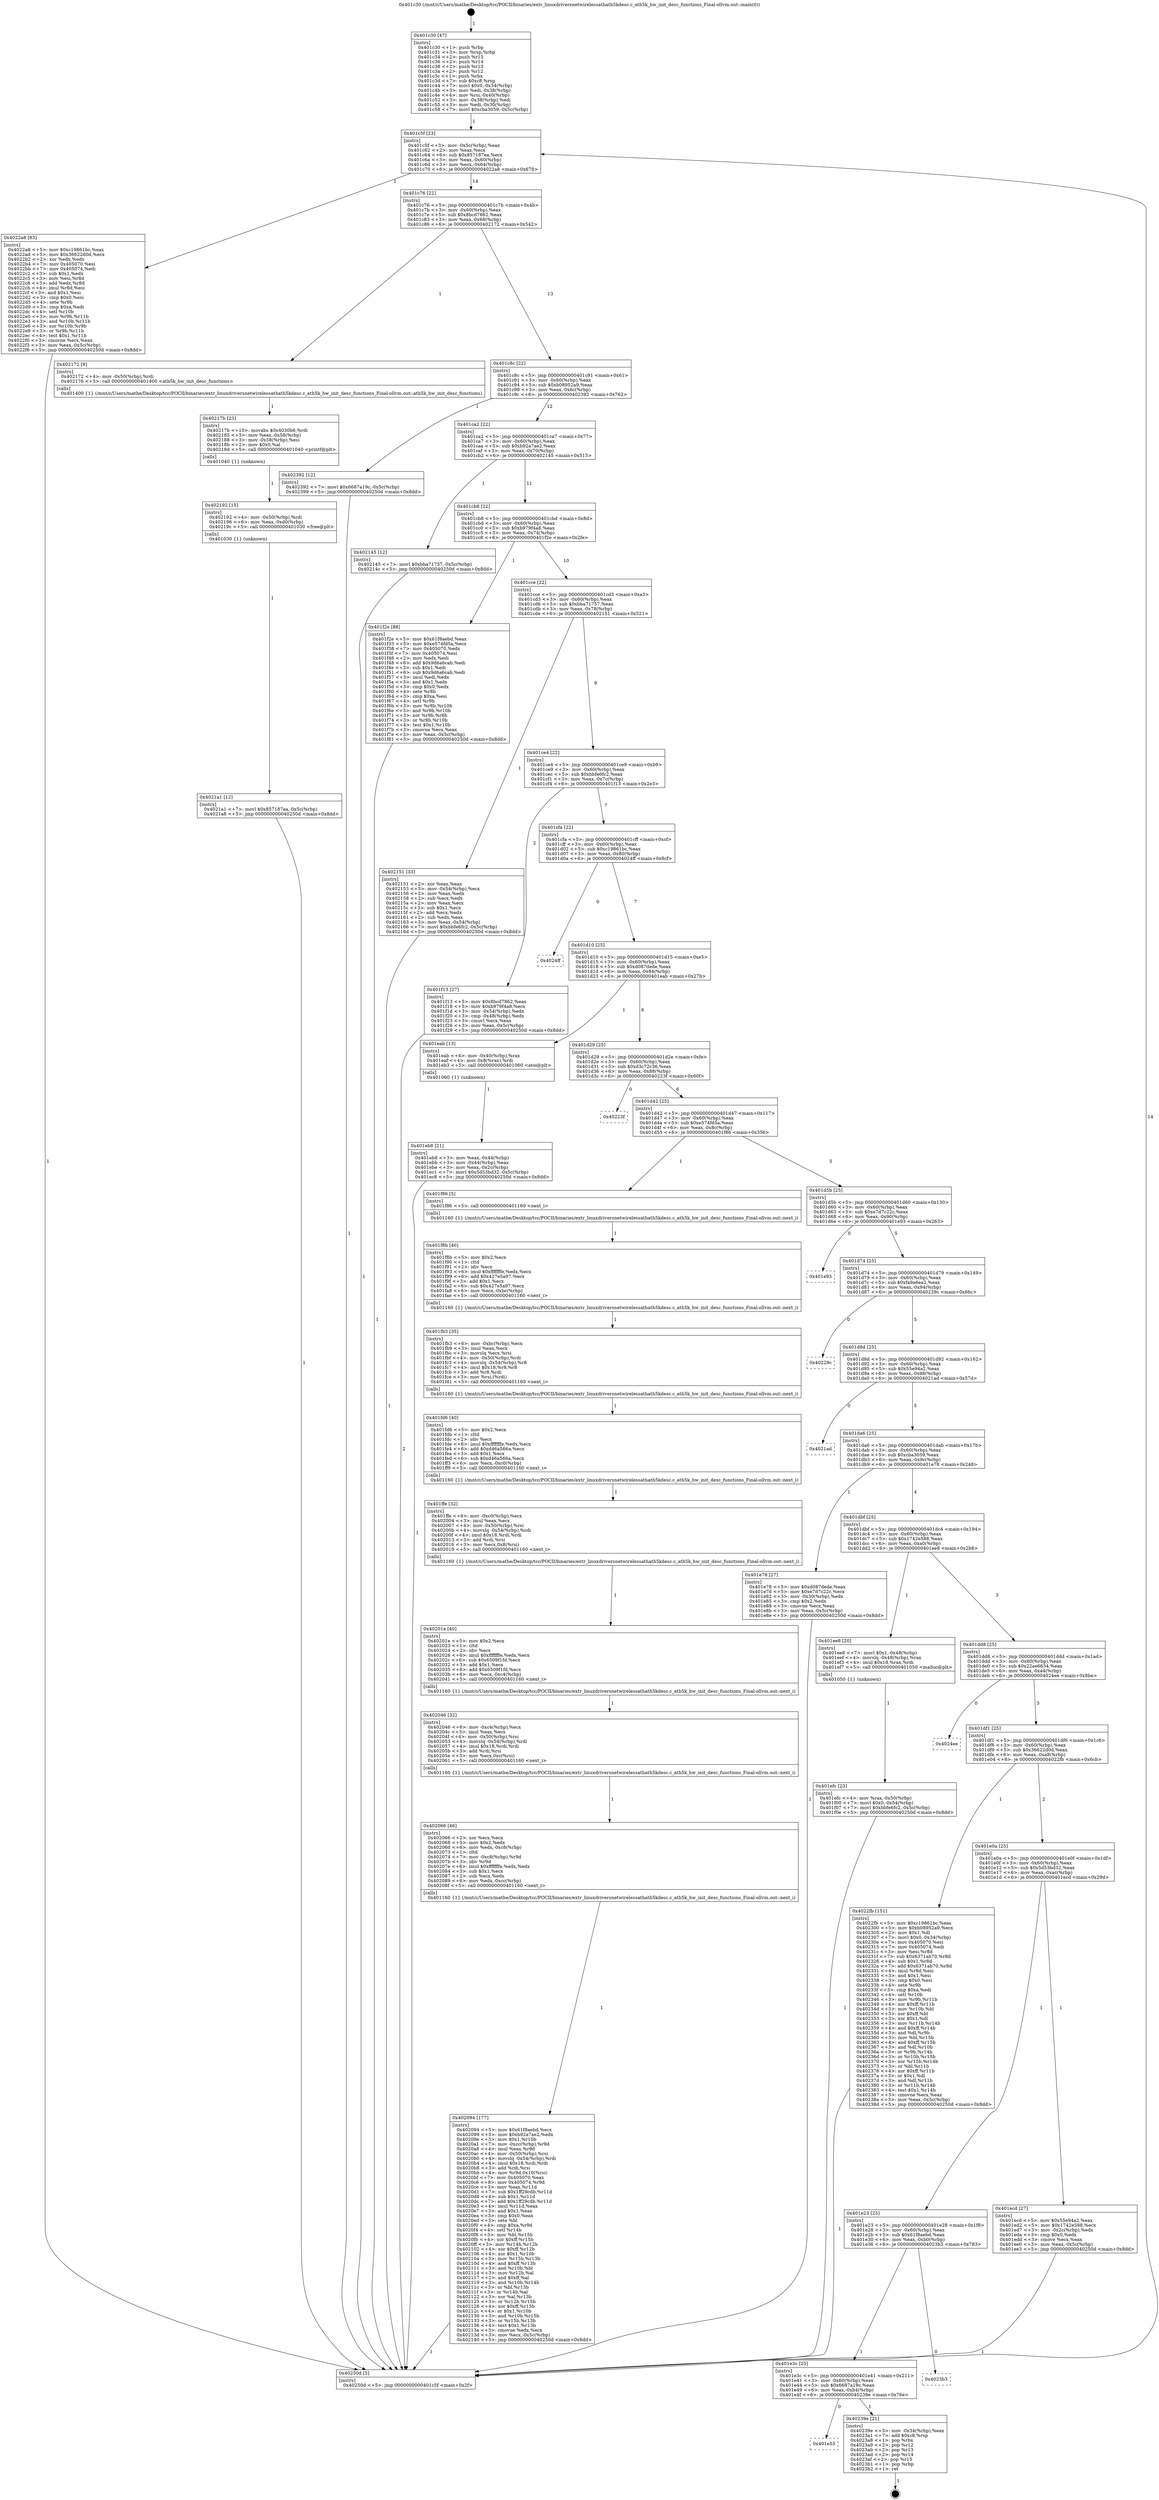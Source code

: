 digraph "0x401c30" {
  label = "0x401c30 (/mnt/c/Users/mathe/Desktop/tcc/POCII/binaries/extr_linuxdriversnetwirelessathath5kdesc.c_ath5k_hw_init_desc_functions_Final-ollvm.out::main(0))"
  labelloc = "t"
  node[shape=record]

  Entry [label="",width=0.3,height=0.3,shape=circle,fillcolor=black,style=filled]
  "0x401c5f" [label="{
     0x401c5f [23]\l
     | [instrs]\l
     &nbsp;&nbsp;0x401c5f \<+3\>: mov -0x5c(%rbp),%eax\l
     &nbsp;&nbsp;0x401c62 \<+2\>: mov %eax,%ecx\l
     &nbsp;&nbsp;0x401c64 \<+6\>: sub $0x857187ea,%ecx\l
     &nbsp;&nbsp;0x401c6a \<+3\>: mov %eax,-0x60(%rbp)\l
     &nbsp;&nbsp;0x401c6d \<+3\>: mov %ecx,-0x64(%rbp)\l
     &nbsp;&nbsp;0x401c70 \<+6\>: je 00000000004022a8 \<main+0x678\>\l
  }"]
  "0x4022a8" [label="{
     0x4022a8 [83]\l
     | [instrs]\l
     &nbsp;&nbsp;0x4022a8 \<+5\>: mov $0xc19861bc,%eax\l
     &nbsp;&nbsp;0x4022ad \<+5\>: mov $0x36622d0d,%ecx\l
     &nbsp;&nbsp;0x4022b2 \<+2\>: xor %edx,%edx\l
     &nbsp;&nbsp;0x4022b4 \<+7\>: mov 0x405070,%esi\l
     &nbsp;&nbsp;0x4022bb \<+7\>: mov 0x405074,%edi\l
     &nbsp;&nbsp;0x4022c2 \<+3\>: sub $0x1,%edx\l
     &nbsp;&nbsp;0x4022c5 \<+3\>: mov %esi,%r8d\l
     &nbsp;&nbsp;0x4022c8 \<+3\>: add %edx,%r8d\l
     &nbsp;&nbsp;0x4022cb \<+4\>: imul %r8d,%esi\l
     &nbsp;&nbsp;0x4022cf \<+3\>: and $0x1,%esi\l
     &nbsp;&nbsp;0x4022d2 \<+3\>: cmp $0x0,%esi\l
     &nbsp;&nbsp;0x4022d5 \<+4\>: sete %r9b\l
     &nbsp;&nbsp;0x4022d9 \<+3\>: cmp $0xa,%edi\l
     &nbsp;&nbsp;0x4022dc \<+4\>: setl %r10b\l
     &nbsp;&nbsp;0x4022e0 \<+3\>: mov %r9b,%r11b\l
     &nbsp;&nbsp;0x4022e3 \<+3\>: and %r10b,%r11b\l
     &nbsp;&nbsp;0x4022e6 \<+3\>: xor %r10b,%r9b\l
     &nbsp;&nbsp;0x4022e9 \<+3\>: or %r9b,%r11b\l
     &nbsp;&nbsp;0x4022ec \<+4\>: test $0x1,%r11b\l
     &nbsp;&nbsp;0x4022f0 \<+3\>: cmovne %ecx,%eax\l
     &nbsp;&nbsp;0x4022f3 \<+3\>: mov %eax,-0x5c(%rbp)\l
     &nbsp;&nbsp;0x4022f6 \<+5\>: jmp 000000000040250d \<main+0x8dd\>\l
  }"]
  "0x401c76" [label="{
     0x401c76 [22]\l
     | [instrs]\l
     &nbsp;&nbsp;0x401c76 \<+5\>: jmp 0000000000401c7b \<main+0x4b\>\l
     &nbsp;&nbsp;0x401c7b \<+3\>: mov -0x60(%rbp),%eax\l
     &nbsp;&nbsp;0x401c7e \<+5\>: sub $0x8bcd7862,%eax\l
     &nbsp;&nbsp;0x401c83 \<+3\>: mov %eax,-0x68(%rbp)\l
     &nbsp;&nbsp;0x401c86 \<+6\>: je 0000000000402172 \<main+0x542\>\l
  }"]
  Exit [label="",width=0.3,height=0.3,shape=circle,fillcolor=black,style=filled,peripheries=2]
  "0x402172" [label="{
     0x402172 [9]\l
     | [instrs]\l
     &nbsp;&nbsp;0x402172 \<+4\>: mov -0x50(%rbp),%rdi\l
     &nbsp;&nbsp;0x402176 \<+5\>: call 0000000000401400 \<ath5k_hw_init_desc_functions\>\l
     | [calls]\l
     &nbsp;&nbsp;0x401400 \{1\} (/mnt/c/Users/mathe/Desktop/tcc/POCII/binaries/extr_linuxdriversnetwirelessathath5kdesc.c_ath5k_hw_init_desc_functions_Final-ollvm.out::ath5k_hw_init_desc_functions)\l
  }"]
  "0x401c8c" [label="{
     0x401c8c [22]\l
     | [instrs]\l
     &nbsp;&nbsp;0x401c8c \<+5\>: jmp 0000000000401c91 \<main+0x61\>\l
     &nbsp;&nbsp;0x401c91 \<+3\>: mov -0x60(%rbp),%eax\l
     &nbsp;&nbsp;0x401c94 \<+5\>: sub $0xb08952a9,%eax\l
     &nbsp;&nbsp;0x401c99 \<+3\>: mov %eax,-0x6c(%rbp)\l
     &nbsp;&nbsp;0x401c9c \<+6\>: je 0000000000402392 \<main+0x762\>\l
  }"]
  "0x401e55" [label="{
     0x401e55\l
  }", style=dashed]
  "0x402392" [label="{
     0x402392 [12]\l
     | [instrs]\l
     &nbsp;&nbsp;0x402392 \<+7\>: movl $0x6687a19c,-0x5c(%rbp)\l
     &nbsp;&nbsp;0x402399 \<+5\>: jmp 000000000040250d \<main+0x8dd\>\l
  }"]
  "0x401ca2" [label="{
     0x401ca2 [22]\l
     | [instrs]\l
     &nbsp;&nbsp;0x401ca2 \<+5\>: jmp 0000000000401ca7 \<main+0x77\>\l
     &nbsp;&nbsp;0x401ca7 \<+3\>: mov -0x60(%rbp),%eax\l
     &nbsp;&nbsp;0x401caa \<+5\>: sub $0xb92a7ae2,%eax\l
     &nbsp;&nbsp;0x401caf \<+3\>: mov %eax,-0x70(%rbp)\l
     &nbsp;&nbsp;0x401cb2 \<+6\>: je 0000000000402145 \<main+0x515\>\l
  }"]
  "0x40239e" [label="{
     0x40239e [21]\l
     | [instrs]\l
     &nbsp;&nbsp;0x40239e \<+3\>: mov -0x34(%rbp),%eax\l
     &nbsp;&nbsp;0x4023a1 \<+7\>: add $0xc8,%rsp\l
     &nbsp;&nbsp;0x4023a8 \<+1\>: pop %rbx\l
     &nbsp;&nbsp;0x4023a9 \<+2\>: pop %r12\l
     &nbsp;&nbsp;0x4023ab \<+2\>: pop %r13\l
     &nbsp;&nbsp;0x4023ad \<+2\>: pop %r14\l
     &nbsp;&nbsp;0x4023af \<+2\>: pop %r15\l
     &nbsp;&nbsp;0x4023b1 \<+1\>: pop %rbp\l
     &nbsp;&nbsp;0x4023b2 \<+1\>: ret\l
  }"]
  "0x402145" [label="{
     0x402145 [12]\l
     | [instrs]\l
     &nbsp;&nbsp;0x402145 \<+7\>: movl $0xbba71757,-0x5c(%rbp)\l
     &nbsp;&nbsp;0x40214c \<+5\>: jmp 000000000040250d \<main+0x8dd\>\l
  }"]
  "0x401cb8" [label="{
     0x401cb8 [22]\l
     | [instrs]\l
     &nbsp;&nbsp;0x401cb8 \<+5\>: jmp 0000000000401cbd \<main+0x8d\>\l
     &nbsp;&nbsp;0x401cbd \<+3\>: mov -0x60(%rbp),%eax\l
     &nbsp;&nbsp;0x401cc0 \<+5\>: sub $0xb979f4a8,%eax\l
     &nbsp;&nbsp;0x401cc5 \<+3\>: mov %eax,-0x74(%rbp)\l
     &nbsp;&nbsp;0x401cc8 \<+6\>: je 0000000000401f2e \<main+0x2fe\>\l
  }"]
  "0x401e3c" [label="{
     0x401e3c [25]\l
     | [instrs]\l
     &nbsp;&nbsp;0x401e3c \<+5\>: jmp 0000000000401e41 \<main+0x211\>\l
     &nbsp;&nbsp;0x401e41 \<+3\>: mov -0x60(%rbp),%eax\l
     &nbsp;&nbsp;0x401e44 \<+5\>: sub $0x6687a19c,%eax\l
     &nbsp;&nbsp;0x401e49 \<+6\>: mov %eax,-0xb4(%rbp)\l
     &nbsp;&nbsp;0x401e4f \<+6\>: je 000000000040239e \<main+0x76e\>\l
  }"]
  "0x401f2e" [label="{
     0x401f2e [88]\l
     | [instrs]\l
     &nbsp;&nbsp;0x401f2e \<+5\>: mov $0x61f8aebd,%eax\l
     &nbsp;&nbsp;0x401f33 \<+5\>: mov $0xe574fd5a,%ecx\l
     &nbsp;&nbsp;0x401f38 \<+7\>: mov 0x405070,%edx\l
     &nbsp;&nbsp;0x401f3f \<+7\>: mov 0x405074,%esi\l
     &nbsp;&nbsp;0x401f46 \<+2\>: mov %edx,%edi\l
     &nbsp;&nbsp;0x401f48 \<+6\>: add $0x9d6a6cab,%edi\l
     &nbsp;&nbsp;0x401f4e \<+3\>: sub $0x1,%edi\l
     &nbsp;&nbsp;0x401f51 \<+6\>: sub $0x9d6a6cab,%edi\l
     &nbsp;&nbsp;0x401f57 \<+3\>: imul %edi,%edx\l
     &nbsp;&nbsp;0x401f5a \<+3\>: and $0x1,%edx\l
     &nbsp;&nbsp;0x401f5d \<+3\>: cmp $0x0,%edx\l
     &nbsp;&nbsp;0x401f60 \<+4\>: sete %r8b\l
     &nbsp;&nbsp;0x401f64 \<+3\>: cmp $0xa,%esi\l
     &nbsp;&nbsp;0x401f67 \<+4\>: setl %r9b\l
     &nbsp;&nbsp;0x401f6b \<+3\>: mov %r8b,%r10b\l
     &nbsp;&nbsp;0x401f6e \<+3\>: and %r9b,%r10b\l
     &nbsp;&nbsp;0x401f71 \<+3\>: xor %r9b,%r8b\l
     &nbsp;&nbsp;0x401f74 \<+3\>: or %r8b,%r10b\l
     &nbsp;&nbsp;0x401f77 \<+4\>: test $0x1,%r10b\l
     &nbsp;&nbsp;0x401f7b \<+3\>: cmovne %ecx,%eax\l
     &nbsp;&nbsp;0x401f7e \<+3\>: mov %eax,-0x5c(%rbp)\l
     &nbsp;&nbsp;0x401f81 \<+5\>: jmp 000000000040250d \<main+0x8dd\>\l
  }"]
  "0x401cce" [label="{
     0x401cce [22]\l
     | [instrs]\l
     &nbsp;&nbsp;0x401cce \<+5\>: jmp 0000000000401cd3 \<main+0xa3\>\l
     &nbsp;&nbsp;0x401cd3 \<+3\>: mov -0x60(%rbp),%eax\l
     &nbsp;&nbsp;0x401cd6 \<+5\>: sub $0xbba71757,%eax\l
     &nbsp;&nbsp;0x401cdb \<+3\>: mov %eax,-0x78(%rbp)\l
     &nbsp;&nbsp;0x401cde \<+6\>: je 0000000000402151 \<main+0x521\>\l
  }"]
  "0x4023b3" [label="{
     0x4023b3\l
  }", style=dashed]
  "0x402151" [label="{
     0x402151 [33]\l
     | [instrs]\l
     &nbsp;&nbsp;0x402151 \<+2\>: xor %eax,%eax\l
     &nbsp;&nbsp;0x402153 \<+3\>: mov -0x54(%rbp),%ecx\l
     &nbsp;&nbsp;0x402156 \<+2\>: mov %eax,%edx\l
     &nbsp;&nbsp;0x402158 \<+2\>: sub %ecx,%edx\l
     &nbsp;&nbsp;0x40215a \<+2\>: mov %eax,%ecx\l
     &nbsp;&nbsp;0x40215c \<+3\>: sub $0x1,%ecx\l
     &nbsp;&nbsp;0x40215f \<+2\>: add %ecx,%edx\l
     &nbsp;&nbsp;0x402161 \<+2\>: sub %edx,%eax\l
     &nbsp;&nbsp;0x402163 \<+3\>: mov %eax,-0x54(%rbp)\l
     &nbsp;&nbsp;0x402166 \<+7\>: movl $0xbbfe6fc2,-0x5c(%rbp)\l
     &nbsp;&nbsp;0x40216d \<+5\>: jmp 000000000040250d \<main+0x8dd\>\l
  }"]
  "0x401ce4" [label="{
     0x401ce4 [22]\l
     | [instrs]\l
     &nbsp;&nbsp;0x401ce4 \<+5\>: jmp 0000000000401ce9 \<main+0xb9\>\l
     &nbsp;&nbsp;0x401ce9 \<+3\>: mov -0x60(%rbp),%eax\l
     &nbsp;&nbsp;0x401cec \<+5\>: sub $0xbbfe6fc2,%eax\l
     &nbsp;&nbsp;0x401cf1 \<+3\>: mov %eax,-0x7c(%rbp)\l
     &nbsp;&nbsp;0x401cf4 \<+6\>: je 0000000000401f13 \<main+0x2e3\>\l
  }"]
  "0x4021a1" [label="{
     0x4021a1 [12]\l
     | [instrs]\l
     &nbsp;&nbsp;0x4021a1 \<+7\>: movl $0x857187ea,-0x5c(%rbp)\l
     &nbsp;&nbsp;0x4021a8 \<+5\>: jmp 000000000040250d \<main+0x8dd\>\l
  }"]
  "0x401f13" [label="{
     0x401f13 [27]\l
     | [instrs]\l
     &nbsp;&nbsp;0x401f13 \<+5\>: mov $0x8bcd7862,%eax\l
     &nbsp;&nbsp;0x401f18 \<+5\>: mov $0xb979f4a8,%ecx\l
     &nbsp;&nbsp;0x401f1d \<+3\>: mov -0x54(%rbp),%edx\l
     &nbsp;&nbsp;0x401f20 \<+3\>: cmp -0x48(%rbp),%edx\l
     &nbsp;&nbsp;0x401f23 \<+3\>: cmovl %ecx,%eax\l
     &nbsp;&nbsp;0x401f26 \<+3\>: mov %eax,-0x5c(%rbp)\l
     &nbsp;&nbsp;0x401f29 \<+5\>: jmp 000000000040250d \<main+0x8dd\>\l
  }"]
  "0x401cfa" [label="{
     0x401cfa [22]\l
     | [instrs]\l
     &nbsp;&nbsp;0x401cfa \<+5\>: jmp 0000000000401cff \<main+0xcf\>\l
     &nbsp;&nbsp;0x401cff \<+3\>: mov -0x60(%rbp),%eax\l
     &nbsp;&nbsp;0x401d02 \<+5\>: sub $0xc19861bc,%eax\l
     &nbsp;&nbsp;0x401d07 \<+3\>: mov %eax,-0x80(%rbp)\l
     &nbsp;&nbsp;0x401d0a \<+6\>: je 00000000004024ff \<main+0x8cf\>\l
  }"]
  "0x402192" [label="{
     0x402192 [15]\l
     | [instrs]\l
     &nbsp;&nbsp;0x402192 \<+4\>: mov -0x50(%rbp),%rdi\l
     &nbsp;&nbsp;0x402196 \<+6\>: mov %eax,-0xd0(%rbp)\l
     &nbsp;&nbsp;0x40219c \<+5\>: call 0000000000401030 \<free@plt\>\l
     | [calls]\l
     &nbsp;&nbsp;0x401030 \{1\} (unknown)\l
  }"]
  "0x4024ff" [label="{
     0x4024ff\l
  }", style=dashed]
  "0x401d10" [label="{
     0x401d10 [25]\l
     | [instrs]\l
     &nbsp;&nbsp;0x401d10 \<+5\>: jmp 0000000000401d15 \<main+0xe5\>\l
     &nbsp;&nbsp;0x401d15 \<+3\>: mov -0x60(%rbp),%eax\l
     &nbsp;&nbsp;0x401d18 \<+5\>: sub $0xd087dede,%eax\l
     &nbsp;&nbsp;0x401d1d \<+6\>: mov %eax,-0x84(%rbp)\l
     &nbsp;&nbsp;0x401d23 \<+6\>: je 0000000000401eab \<main+0x27b\>\l
  }"]
  "0x40217b" [label="{
     0x40217b [23]\l
     | [instrs]\l
     &nbsp;&nbsp;0x40217b \<+10\>: movabs $0x4030b6,%rdi\l
     &nbsp;&nbsp;0x402185 \<+3\>: mov %eax,-0x58(%rbp)\l
     &nbsp;&nbsp;0x402188 \<+3\>: mov -0x58(%rbp),%esi\l
     &nbsp;&nbsp;0x40218b \<+2\>: mov $0x0,%al\l
     &nbsp;&nbsp;0x40218d \<+5\>: call 0000000000401040 \<printf@plt\>\l
     | [calls]\l
     &nbsp;&nbsp;0x401040 \{1\} (unknown)\l
  }"]
  "0x401eab" [label="{
     0x401eab [13]\l
     | [instrs]\l
     &nbsp;&nbsp;0x401eab \<+4\>: mov -0x40(%rbp),%rax\l
     &nbsp;&nbsp;0x401eaf \<+4\>: mov 0x8(%rax),%rdi\l
     &nbsp;&nbsp;0x401eb3 \<+5\>: call 0000000000401060 \<atoi@plt\>\l
     | [calls]\l
     &nbsp;&nbsp;0x401060 \{1\} (unknown)\l
  }"]
  "0x401d29" [label="{
     0x401d29 [25]\l
     | [instrs]\l
     &nbsp;&nbsp;0x401d29 \<+5\>: jmp 0000000000401d2e \<main+0xfe\>\l
     &nbsp;&nbsp;0x401d2e \<+3\>: mov -0x60(%rbp),%eax\l
     &nbsp;&nbsp;0x401d31 \<+5\>: sub $0xd3c72c36,%eax\l
     &nbsp;&nbsp;0x401d36 \<+6\>: mov %eax,-0x88(%rbp)\l
     &nbsp;&nbsp;0x401d3c \<+6\>: je 000000000040223f \<main+0x60f\>\l
  }"]
  "0x402094" [label="{
     0x402094 [177]\l
     | [instrs]\l
     &nbsp;&nbsp;0x402094 \<+5\>: mov $0x61f8aebd,%ecx\l
     &nbsp;&nbsp;0x402099 \<+5\>: mov $0xb92a7ae2,%edx\l
     &nbsp;&nbsp;0x40209e \<+3\>: mov $0x1,%r10b\l
     &nbsp;&nbsp;0x4020a1 \<+7\>: mov -0xcc(%rbp),%r9d\l
     &nbsp;&nbsp;0x4020a8 \<+4\>: imul %eax,%r9d\l
     &nbsp;&nbsp;0x4020ac \<+4\>: mov -0x50(%rbp),%rsi\l
     &nbsp;&nbsp;0x4020b0 \<+4\>: movslq -0x54(%rbp),%rdi\l
     &nbsp;&nbsp;0x4020b4 \<+4\>: imul $0x18,%rdi,%rdi\l
     &nbsp;&nbsp;0x4020b8 \<+3\>: add %rdi,%rsi\l
     &nbsp;&nbsp;0x4020bb \<+4\>: mov %r9d,0x10(%rsi)\l
     &nbsp;&nbsp;0x4020bf \<+7\>: mov 0x405070,%eax\l
     &nbsp;&nbsp;0x4020c6 \<+8\>: mov 0x405074,%r9d\l
     &nbsp;&nbsp;0x4020ce \<+3\>: mov %eax,%r11d\l
     &nbsp;&nbsp;0x4020d1 \<+7\>: sub $0x1ff29cdb,%r11d\l
     &nbsp;&nbsp;0x4020d8 \<+4\>: sub $0x1,%r11d\l
     &nbsp;&nbsp;0x4020dc \<+7\>: add $0x1ff29cdb,%r11d\l
     &nbsp;&nbsp;0x4020e3 \<+4\>: imul %r11d,%eax\l
     &nbsp;&nbsp;0x4020e7 \<+3\>: and $0x1,%eax\l
     &nbsp;&nbsp;0x4020ea \<+3\>: cmp $0x0,%eax\l
     &nbsp;&nbsp;0x4020ed \<+3\>: sete %bl\l
     &nbsp;&nbsp;0x4020f0 \<+4\>: cmp $0xa,%r9d\l
     &nbsp;&nbsp;0x4020f4 \<+4\>: setl %r14b\l
     &nbsp;&nbsp;0x4020f8 \<+3\>: mov %bl,%r15b\l
     &nbsp;&nbsp;0x4020fb \<+4\>: xor $0xff,%r15b\l
     &nbsp;&nbsp;0x4020ff \<+3\>: mov %r14b,%r12b\l
     &nbsp;&nbsp;0x402102 \<+4\>: xor $0xff,%r12b\l
     &nbsp;&nbsp;0x402106 \<+4\>: xor $0x1,%r10b\l
     &nbsp;&nbsp;0x40210a \<+3\>: mov %r15b,%r13b\l
     &nbsp;&nbsp;0x40210d \<+4\>: and $0xff,%r13b\l
     &nbsp;&nbsp;0x402111 \<+3\>: and %r10b,%bl\l
     &nbsp;&nbsp;0x402114 \<+3\>: mov %r12b,%al\l
     &nbsp;&nbsp;0x402117 \<+2\>: and $0xff,%al\l
     &nbsp;&nbsp;0x402119 \<+3\>: and %r10b,%r14b\l
     &nbsp;&nbsp;0x40211c \<+3\>: or %bl,%r13b\l
     &nbsp;&nbsp;0x40211f \<+3\>: or %r14b,%al\l
     &nbsp;&nbsp;0x402122 \<+3\>: xor %al,%r13b\l
     &nbsp;&nbsp;0x402125 \<+3\>: or %r12b,%r15b\l
     &nbsp;&nbsp;0x402128 \<+4\>: xor $0xff,%r15b\l
     &nbsp;&nbsp;0x40212c \<+4\>: or $0x1,%r10b\l
     &nbsp;&nbsp;0x402130 \<+3\>: and %r10b,%r15b\l
     &nbsp;&nbsp;0x402133 \<+3\>: or %r15b,%r13b\l
     &nbsp;&nbsp;0x402136 \<+4\>: test $0x1,%r13b\l
     &nbsp;&nbsp;0x40213a \<+3\>: cmovne %edx,%ecx\l
     &nbsp;&nbsp;0x40213d \<+3\>: mov %ecx,-0x5c(%rbp)\l
     &nbsp;&nbsp;0x402140 \<+5\>: jmp 000000000040250d \<main+0x8dd\>\l
  }"]
  "0x40223f" [label="{
     0x40223f\l
  }", style=dashed]
  "0x401d42" [label="{
     0x401d42 [25]\l
     | [instrs]\l
     &nbsp;&nbsp;0x401d42 \<+5\>: jmp 0000000000401d47 \<main+0x117\>\l
     &nbsp;&nbsp;0x401d47 \<+3\>: mov -0x60(%rbp),%eax\l
     &nbsp;&nbsp;0x401d4a \<+5\>: sub $0xe574fd5a,%eax\l
     &nbsp;&nbsp;0x401d4f \<+6\>: mov %eax,-0x8c(%rbp)\l
     &nbsp;&nbsp;0x401d55 \<+6\>: je 0000000000401f86 \<main+0x356\>\l
  }"]
  "0x402066" [label="{
     0x402066 [46]\l
     | [instrs]\l
     &nbsp;&nbsp;0x402066 \<+2\>: xor %ecx,%ecx\l
     &nbsp;&nbsp;0x402068 \<+5\>: mov $0x2,%edx\l
     &nbsp;&nbsp;0x40206d \<+6\>: mov %edx,-0xc8(%rbp)\l
     &nbsp;&nbsp;0x402073 \<+1\>: cltd\l
     &nbsp;&nbsp;0x402074 \<+7\>: mov -0xc8(%rbp),%r9d\l
     &nbsp;&nbsp;0x40207b \<+3\>: idiv %r9d\l
     &nbsp;&nbsp;0x40207e \<+6\>: imul $0xfffffffe,%edx,%edx\l
     &nbsp;&nbsp;0x402084 \<+3\>: sub $0x1,%ecx\l
     &nbsp;&nbsp;0x402087 \<+2\>: sub %ecx,%edx\l
     &nbsp;&nbsp;0x402089 \<+6\>: mov %edx,-0xcc(%rbp)\l
     &nbsp;&nbsp;0x40208f \<+5\>: call 0000000000401160 \<next_i\>\l
     | [calls]\l
     &nbsp;&nbsp;0x401160 \{1\} (/mnt/c/Users/mathe/Desktop/tcc/POCII/binaries/extr_linuxdriversnetwirelessathath5kdesc.c_ath5k_hw_init_desc_functions_Final-ollvm.out::next_i)\l
  }"]
  "0x401f86" [label="{
     0x401f86 [5]\l
     | [instrs]\l
     &nbsp;&nbsp;0x401f86 \<+5\>: call 0000000000401160 \<next_i\>\l
     | [calls]\l
     &nbsp;&nbsp;0x401160 \{1\} (/mnt/c/Users/mathe/Desktop/tcc/POCII/binaries/extr_linuxdriversnetwirelessathath5kdesc.c_ath5k_hw_init_desc_functions_Final-ollvm.out::next_i)\l
  }"]
  "0x401d5b" [label="{
     0x401d5b [25]\l
     | [instrs]\l
     &nbsp;&nbsp;0x401d5b \<+5\>: jmp 0000000000401d60 \<main+0x130\>\l
     &nbsp;&nbsp;0x401d60 \<+3\>: mov -0x60(%rbp),%eax\l
     &nbsp;&nbsp;0x401d63 \<+5\>: sub $0xe7d7c22c,%eax\l
     &nbsp;&nbsp;0x401d68 \<+6\>: mov %eax,-0x90(%rbp)\l
     &nbsp;&nbsp;0x401d6e \<+6\>: je 0000000000401e93 \<main+0x263\>\l
  }"]
  "0x402046" [label="{
     0x402046 [32]\l
     | [instrs]\l
     &nbsp;&nbsp;0x402046 \<+6\>: mov -0xc4(%rbp),%ecx\l
     &nbsp;&nbsp;0x40204c \<+3\>: imul %eax,%ecx\l
     &nbsp;&nbsp;0x40204f \<+4\>: mov -0x50(%rbp),%rsi\l
     &nbsp;&nbsp;0x402053 \<+4\>: movslq -0x54(%rbp),%rdi\l
     &nbsp;&nbsp;0x402057 \<+4\>: imul $0x18,%rdi,%rdi\l
     &nbsp;&nbsp;0x40205b \<+3\>: add %rdi,%rsi\l
     &nbsp;&nbsp;0x40205e \<+3\>: mov %ecx,0xc(%rsi)\l
     &nbsp;&nbsp;0x402061 \<+5\>: call 0000000000401160 \<next_i\>\l
     | [calls]\l
     &nbsp;&nbsp;0x401160 \{1\} (/mnt/c/Users/mathe/Desktop/tcc/POCII/binaries/extr_linuxdriversnetwirelessathath5kdesc.c_ath5k_hw_init_desc_functions_Final-ollvm.out::next_i)\l
  }"]
  "0x401e93" [label="{
     0x401e93\l
  }", style=dashed]
  "0x401d74" [label="{
     0x401d74 [25]\l
     | [instrs]\l
     &nbsp;&nbsp;0x401d74 \<+5\>: jmp 0000000000401d79 \<main+0x149\>\l
     &nbsp;&nbsp;0x401d79 \<+3\>: mov -0x60(%rbp),%eax\l
     &nbsp;&nbsp;0x401d7c \<+5\>: sub $0xfa9a6ea2,%eax\l
     &nbsp;&nbsp;0x401d81 \<+6\>: mov %eax,-0x94(%rbp)\l
     &nbsp;&nbsp;0x401d87 \<+6\>: je 000000000040229c \<main+0x66c\>\l
  }"]
  "0x40201e" [label="{
     0x40201e [40]\l
     | [instrs]\l
     &nbsp;&nbsp;0x40201e \<+5\>: mov $0x2,%ecx\l
     &nbsp;&nbsp;0x402023 \<+1\>: cltd\l
     &nbsp;&nbsp;0x402024 \<+2\>: idiv %ecx\l
     &nbsp;&nbsp;0x402026 \<+6\>: imul $0xfffffffe,%edx,%ecx\l
     &nbsp;&nbsp;0x40202c \<+6\>: sub $0x6509f1fd,%ecx\l
     &nbsp;&nbsp;0x402032 \<+3\>: add $0x1,%ecx\l
     &nbsp;&nbsp;0x402035 \<+6\>: add $0x6509f1fd,%ecx\l
     &nbsp;&nbsp;0x40203b \<+6\>: mov %ecx,-0xc4(%rbp)\l
     &nbsp;&nbsp;0x402041 \<+5\>: call 0000000000401160 \<next_i\>\l
     | [calls]\l
     &nbsp;&nbsp;0x401160 \{1\} (/mnt/c/Users/mathe/Desktop/tcc/POCII/binaries/extr_linuxdriversnetwirelessathath5kdesc.c_ath5k_hw_init_desc_functions_Final-ollvm.out::next_i)\l
  }"]
  "0x40229c" [label="{
     0x40229c\l
  }", style=dashed]
  "0x401d8d" [label="{
     0x401d8d [25]\l
     | [instrs]\l
     &nbsp;&nbsp;0x401d8d \<+5\>: jmp 0000000000401d92 \<main+0x162\>\l
     &nbsp;&nbsp;0x401d92 \<+3\>: mov -0x60(%rbp),%eax\l
     &nbsp;&nbsp;0x401d95 \<+5\>: sub $0x55e94a2,%eax\l
     &nbsp;&nbsp;0x401d9a \<+6\>: mov %eax,-0x98(%rbp)\l
     &nbsp;&nbsp;0x401da0 \<+6\>: je 00000000004021ad \<main+0x57d\>\l
  }"]
  "0x401ffe" [label="{
     0x401ffe [32]\l
     | [instrs]\l
     &nbsp;&nbsp;0x401ffe \<+6\>: mov -0xc0(%rbp),%ecx\l
     &nbsp;&nbsp;0x402004 \<+3\>: imul %eax,%ecx\l
     &nbsp;&nbsp;0x402007 \<+4\>: mov -0x50(%rbp),%rsi\l
     &nbsp;&nbsp;0x40200b \<+4\>: movslq -0x54(%rbp),%rdi\l
     &nbsp;&nbsp;0x40200f \<+4\>: imul $0x18,%rdi,%rdi\l
     &nbsp;&nbsp;0x402013 \<+3\>: add %rdi,%rsi\l
     &nbsp;&nbsp;0x402016 \<+3\>: mov %ecx,0x8(%rsi)\l
     &nbsp;&nbsp;0x402019 \<+5\>: call 0000000000401160 \<next_i\>\l
     | [calls]\l
     &nbsp;&nbsp;0x401160 \{1\} (/mnt/c/Users/mathe/Desktop/tcc/POCII/binaries/extr_linuxdriversnetwirelessathath5kdesc.c_ath5k_hw_init_desc_functions_Final-ollvm.out::next_i)\l
  }"]
  "0x4021ad" [label="{
     0x4021ad\l
  }", style=dashed]
  "0x401da6" [label="{
     0x401da6 [25]\l
     | [instrs]\l
     &nbsp;&nbsp;0x401da6 \<+5\>: jmp 0000000000401dab \<main+0x17b\>\l
     &nbsp;&nbsp;0x401dab \<+3\>: mov -0x60(%rbp),%eax\l
     &nbsp;&nbsp;0x401dae \<+5\>: sub $0xcba3059,%eax\l
     &nbsp;&nbsp;0x401db3 \<+6\>: mov %eax,-0x9c(%rbp)\l
     &nbsp;&nbsp;0x401db9 \<+6\>: je 0000000000401e78 \<main+0x248\>\l
  }"]
  "0x401fd6" [label="{
     0x401fd6 [40]\l
     | [instrs]\l
     &nbsp;&nbsp;0x401fd6 \<+5\>: mov $0x2,%ecx\l
     &nbsp;&nbsp;0x401fdb \<+1\>: cltd\l
     &nbsp;&nbsp;0x401fdc \<+2\>: idiv %ecx\l
     &nbsp;&nbsp;0x401fde \<+6\>: imul $0xfffffffe,%edx,%ecx\l
     &nbsp;&nbsp;0x401fe4 \<+6\>: add $0xd46a566a,%ecx\l
     &nbsp;&nbsp;0x401fea \<+3\>: add $0x1,%ecx\l
     &nbsp;&nbsp;0x401fed \<+6\>: sub $0xd46a566a,%ecx\l
     &nbsp;&nbsp;0x401ff3 \<+6\>: mov %ecx,-0xc0(%rbp)\l
     &nbsp;&nbsp;0x401ff9 \<+5\>: call 0000000000401160 \<next_i\>\l
     | [calls]\l
     &nbsp;&nbsp;0x401160 \{1\} (/mnt/c/Users/mathe/Desktop/tcc/POCII/binaries/extr_linuxdriversnetwirelessathath5kdesc.c_ath5k_hw_init_desc_functions_Final-ollvm.out::next_i)\l
  }"]
  "0x401e78" [label="{
     0x401e78 [27]\l
     | [instrs]\l
     &nbsp;&nbsp;0x401e78 \<+5\>: mov $0xd087dede,%eax\l
     &nbsp;&nbsp;0x401e7d \<+5\>: mov $0xe7d7c22c,%ecx\l
     &nbsp;&nbsp;0x401e82 \<+3\>: mov -0x30(%rbp),%edx\l
     &nbsp;&nbsp;0x401e85 \<+3\>: cmp $0x2,%edx\l
     &nbsp;&nbsp;0x401e88 \<+3\>: cmovne %ecx,%eax\l
     &nbsp;&nbsp;0x401e8b \<+3\>: mov %eax,-0x5c(%rbp)\l
     &nbsp;&nbsp;0x401e8e \<+5\>: jmp 000000000040250d \<main+0x8dd\>\l
  }"]
  "0x401dbf" [label="{
     0x401dbf [25]\l
     | [instrs]\l
     &nbsp;&nbsp;0x401dbf \<+5\>: jmp 0000000000401dc4 \<main+0x194\>\l
     &nbsp;&nbsp;0x401dc4 \<+3\>: mov -0x60(%rbp),%eax\l
     &nbsp;&nbsp;0x401dc7 \<+5\>: sub $0x1742e588,%eax\l
     &nbsp;&nbsp;0x401dcc \<+6\>: mov %eax,-0xa0(%rbp)\l
     &nbsp;&nbsp;0x401dd2 \<+6\>: je 0000000000401ee8 \<main+0x2b8\>\l
  }"]
  "0x40250d" [label="{
     0x40250d [5]\l
     | [instrs]\l
     &nbsp;&nbsp;0x40250d \<+5\>: jmp 0000000000401c5f \<main+0x2f\>\l
  }"]
  "0x401c30" [label="{
     0x401c30 [47]\l
     | [instrs]\l
     &nbsp;&nbsp;0x401c30 \<+1\>: push %rbp\l
     &nbsp;&nbsp;0x401c31 \<+3\>: mov %rsp,%rbp\l
     &nbsp;&nbsp;0x401c34 \<+2\>: push %r15\l
     &nbsp;&nbsp;0x401c36 \<+2\>: push %r14\l
     &nbsp;&nbsp;0x401c38 \<+2\>: push %r13\l
     &nbsp;&nbsp;0x401c3a \<+2\>: push %r12\l
     &nbsp;&nbsp;0x401c3c \<+1\>: push %rbx\l
     &nbsp;&nbsp;0x401c3d \<+7\>: sub $0xc8,%rsp\l
     &nbsp;&nbsp;0x401c44 \<+7\>: movl $0x0,-0x34(%rbp)\l
     &nbsp;&nbsp;0x401c4b \<+3\>: mov %edi,-0x38(%rbp)\l
     &nbsp;&nbsp;0x401c4e \<+4\>: mov %rsi,-0x40(%rbp)\l
     &nbsp;&nbsp;0x401c52 \<+3\>: mov -0x38(%rbp),%edi\l
     &nbsp;&nbsp;0x401c55 \<+3\>: mov %edi,-0x30(%rbp)\l
     &nbsp;&nbsp;0x401c58 \<+7\>: movl $0xcba3059,-0x5c(%rbp)\l
  }"]
  "0x401eb8" [label="{
     0x401eb8 [21]\l
     | [instrs]\l
     &nbsp;&nbsp;0x401eb8 \<+3\>: mov %eax,-0x44(%rbp)\l
     &nbsp;&nbsp;0x401ebb \<+3\>: mov -0x44(%rbp),%eax\l
     &nbsp;&nbsp;0x401ebe \<+3\>: mov %eax,-0x2c(%rbp)\l
     &nbsp;&nbsp;0x401ec1 \<+7\>: movl $0x5d53bd32,-0x5c(%rbp)\l
     &nbsp;&nbsp;0x401ec8 \<+5\>: jmp 000000000040250d \<main+0x8dd\>\l
  }"]
  "0x401fb3" [label="{
     0x401fb3 [35]\l
     | [instrs]\l
     &nbsp;&nbsp;0x401fb3 \<+6\>: mov -0xbc(%rbp),%ecx\l
     &nbsp;&nbsp;0x401fb9 \<+3\>: imul %eax,%ecx\l
     &nbsp;&nbsp;0x401fbc \<+3\>: movslq %ecx,%rsi\l
     &nbsp;&nbsp;0x401fbf \<+4\>: mov -0x50(%rbp),%rdi\l
     &nbsp;&nbsp;0x401fc3 \<+4\>: movslq -0x54(%rbp),%r8\l
     &nbsp;&nbsp;0x401fc7 \<+4\>: imul $0x18,%r8,%r8\l
     &nbsp;&nbsp;0x401fcb \<+3\>: add %r8,%rdi\l
     &nbsp;&nbsp;0x401fce \<+3\>: mov %rsi,(%rdi)\l
     &nbsp;&nbsp;0x401fd1 \<+5\>: call 0000000000401160 \<next_i\>\l
     | [calls]\l
     &nbsp;&nbsp;0x401160 \{1\} (/mnt/c/Users/mathe/Desktop/tcc/POCII/binaries/extr_linuxdriversnetwirelessathath5kdesc.c_ath5k_hw_init_desc_functions_Final-ollvm.out::next_i)\l
  }"]
  "0x401ee8" [label="{
     0x401ee8 [20]\l
     | [instrs]\l
     &nbsp;&nbsp;0x401ee8 \<+7\>: movl $0x1,-0x48(%rbp)\l
     &nbsp;&nbsp;0x401eef \<+4\>: movslq -0x48(%rbp),%rax\l
     &nbsp;&nbsp;0x401ef3 \<+4\>: imul $0x18,%rax,%rdi\l
     &nbsp;&nbsp;0x401ef7 \<+5\>: call 0000000000401050 \<malloc@plt\>\l
     | [calls]\l
     &nbsp;&nbsp;0x401050 \{1\} (unknown)\l
  }"]
  "0x401dd8" [label="{
     0x401dd8 [25]\l
     | [instrs]\l
     &nbsp;&nbsp;0x401dd8 \<+5\>: jmp 0000000000401ddd \<main+0x1ad\>\l
     &nbsp;&nbsp;0x401ddd \<+3\>: mov -0x60(%rbp),%eax\l
     &nbsp;&nbsp;0x401de0 \<+5\>: sub $0x22ae6634,%eax\l
     &nbsp;&nbsp;0x401de5 \<+6\>: mov %eax,-0xa4(%rbp)\l
     &nbsp;&nbsp;0x401deb \<+6\>: je 00000000004024ee \<main+0x8be\>\l
  }"]
  "0x401f8b" [label="{
     0x401f8b [40]\l
     | [instrs]\l
     &nbsp;&nbsp;0x401f8b \<+5\>: mov $0x2,%ecx\l
     &nbsp;&nbsp;0x401f90 \<+1\>: cltd\l
     &nbsp;&nbsp;0x401f91 \<+2\>: idiv %ecx\l
     &nbsp;&nbsp;0x401f93 \<+6\>: imul $0xfffffffe,%edx,%ecx\l
     &nbsp;&nbsp;0x401f99 \<+6\>: add $0x427e5a97,%ecx\l
     &nbsp;&nbsp;0x401f9f \<+3\>: add $0x1,%ecx\l
     &nbsp;&nbsp;0x401fa2 \<+6\>: sub $0x427e5a97,%ecx\l
     &nbsp;&nbsp;0x401fa8 \<+6\>: mov %ecx,-0xbc(%rbp)\l
     &nbsp;&nbsp;0x401fae \<+5\>: call 0000000000401160 \<next_i\>\l
     | [calls]\l
     &nbsp;&nbsp;0x401160 \{1\} (/mnt/c/Users/mathe/Desktop/tcc/POCII/binaries/extr_linuxdriversnetwirelessathath5kdesc.c_ath5k_hw_init_desc_functions_Final-ollvm.out::next_i)\l
  }"]
  "0x4024ee" [label="{
     0x4024ee\l
  }", style=dashed]
  "0x401df1" [label="{
     0x401df1 [25]\l
     | [instrs]\l
     &nbsp;&nbsp;0x401df1 \<+5\>: jmp 0000000000401df6 \<main+0x1c6\>\l
     &nbsp;&nbsp;0x401df6 \<+3\>: mov -0x60(%rbp),%eax\l
     &nbsp;&nbsp;0x401df9 \<+5\>: sub $0x36622d0d,%eax\l
     &nbsp;&nbsp;0x401dfe \<+6\>: mov %eax,-0xa8(%rbp)\l
     &nbsp;&nbsp;0x401e04 \<+6\>: je 00000000004022fb \<main+0x6cb\>\l
  }"]
  "0x401efc" [label="{
     0x401efc [23]\l
     | [instrs]\l
     &nbsp;&nbsp;0x401efc \<+4\>: mov %rax,-0x50(%rbp)\l
     &nbsp;&nbsp;0x401f00 \<+7\>: movl $0x0,-0x54(%rbp)\l
     &nbsp;&nbsp;0x401f07 \<+7\>: movl $0xbbfe6fc2,-0x5c(%rbp)\l
     &nbsp;&nbsp;0x401f0e \<+5\>: jmp 000000000040250d \<main+0x8dd\>\l
  }"]
  "0x4022fb" [label="{
     0x4022fb [151]\l
     | [instrs]\l
     &nbsp;&nbsp;0x4022fb \<+5\>: mov $0xc19861bc,%eax\l
     &nbsp;&nbsp;0x402300 \<+5\>: mov $0xb08952a9,%ecx\l
     &nbsp;&nbsp;0x402305 \<+2\>: mov $0x1,%dl\l
     &nbsp;&nbsp;0x402307 \<+7\>: movl $0x0,-0x34(%rbp)\l
     &nbsp;&nbsp;0x40230e \<+7\>: mov 0x405070,%esi\l
     &nbsp;&nbsp;0x402315 \<+7\>: mov 0x405074,%edi\l
     &nbsp;&nbsp;0x40231c \<+3\>: mov %esi,%r8d\l
     &nbsp;&nbsp;0x40231f \<+7\>: sub $0x6371ab70,%r8d\l
     &nbsp;&nbsp;0x402326 \<+4\>: sub $0x1,%r8d\l
     &nbsp;&nbsp;0x40232a \<+7\>: add $0x6371ab70,%r8d\l
     &nbsp;&nbsp;0x402331 \<+4\>: imul %r8d,%esi\l
     &nbsp;&nbsp;0x402335 \<+3\>: and $0x1,%esi\l
     &nbsp;&nbsp;0x402338 \<+3\>: cmp $0x0,%esi\l
     &nbsp;&nbsp;0x40233b \<+4\>: sete %r9b\l
     &nbsp;&nbsp;0x40233f \<+3\>: cmp $0xa,%edi\l
     &nbsp;&nbsp;0x402342 \<+4\>: setl %r10b\l
     &nbsp;&nbsp;0x402346 \<+3\>: mov %r9b,%r11b\l
     &nbsp;&nbsp;0x402349 \<+4\>: xor $0xff,%r11b\l
     &nbsp;&nbsp;0x40234d \<+3\>: mov %r10b,%bl\l
     &nbsp;&nbsp;0x402350 \<+3\>: xor $0xff,%bl\l
     &nbsp;&nbsp;0x402353 \<+3\>: xor $0x1,%dl\l
     &nbsp;&nbsp;0x402356 \<+3\>: mov %r11b,%r14b\l
     &nbsp;&nbsp;0x402359 \<+4\>: and $0xff,%r14b\l
     &nbsp;&nbsp;0x40235d \<+3\>: and %dl,%r9b\l
     &nbsp;&nbsp;0x402360 \<+3\>: mov %bl,%r15b\l
     &nbsp;&nbsp;0x402363 \<+4\>: and $0xff,%r15b\l
     &nbsp;&nbsp;0x402367 \<+3\>: and %dl,%r10b\l
     &nbsp;&nbsp;0x40236a \<+3\>: or %r9b,%r14b\l
     &nbsp;&nbsp;0x40236d \<+3\>: or %r10b,%r15b\l
     &nbsp;&nbsp;0x402370 \<+3\>: xor %r15b,%r14b\l
     &nbsp;&nbsp;0x402373 \<+3\>: or %bl,%r11b\l
     &nbsp;&nbsp;0x402376 \<+4\>: xor $0xff,%r11b\l
     &nbsp;&nbsp;0x40237a \<+3\>: or $0x1,%dl\l
     &nbsp;&nbsp;0x40237d \<+3\>: and %dl,%r11b\l
     &nbsp;&nbsp;0x402380 \<+3\>: or %r11b,%r14b\l
     &nbsp;&nbsp;0x402383 \<+4\>: test $0x1,%r14b\l
     &nbsp;&nbsp;0x402387 \<+3\>: cmovne %ecx,%eax\l
     &nbsp;&nbsp;0x40238a \<+3\>: mov %eax,-0x5c(%rbp)\l
     &nbsp;&nbsp;0x40238d \<+5\>: jmp 000000000040250d \<main+0x8dd\>\l
  }"]
  "0x401e0a" [label="{
     0x401e0a [25]\l
     | [instrs]\l
     &nbsp;&nbsp;0x401e0a \<+5\>: jmp 0000000000401e0f \<main+0x1df\>\l
     &nbsp;&nbsp;0x401e0f \<+3\>: mov -0x60(%rbp),%eax\l
     &nbsp;&nbsp;0x401e12 \<+5\>: sub $0x5d53bd32,%eax\l
     &nbsp;&nbsp;0x401e17 \<+6\>: mov %eax,-0xac(%rbp)\l
     &nbsp;&nbsp;0x401e1d \<+6\>: je 0000000000401ecd \<main+0x29d\>\l
  }"]
  "0x401e23" [label="{
     0x401e23 [25]\l
     | [instrs]\l
     &nbsp;&nbsp;0x401e23 \<+5\>: jmp 0000000000401e28 \<main+0x1f8\>\l
     &nbsp;&nbsp;0x401e28 \<+3\>: mov -0x60(%rbp),%eax\l
     &nbsp;&nbsp;0x401e2b \<+5\>: sub $0x61f8aebd,%eax\l
     &nbsp;&nbsp;0x401e30 \<+6\>: mov %eax,-0xb0(%rbp)\l
     &nbsp;&nbsp;0x401e36 \<+6\>: je 00000000004023b3 \<main+0x783\>\l
  }"]
  "0x401ecd" [label="{
     0x401ecd [27]\l
     | [instrs]\l
     &nbsp;&nbsp;0x401ecd \<+5\>: mov $0x55e94a2,%eax\l
     &nbsp;&nbsp;0x401ed2 \<+5\>: mov $0x1742e588,%ecx\l
     &nbsp;&nbsp;0x401ed7 \<+3\>: mov -0x2c(%rbp),%edx\l
     &nbsp;&nbsp;0x401eda \<+3\>: cmp $0x0,%edx\l
     &nbsp;&nbsp;0x401edd \<+3\>: cmove %ecx,%eax\l
     &nbsp;&nbsp;0x401ee0 \<+3\>: mov %eax,-0x5c(%rbp)\l
     &nbsp;&nbsp;0x401ee3 \<+5\>: jmp 000000000040250d \<main+0x8dd\>\l
  }"]
  Entry -> "0x401c30" [label=" 1"]
  "0x401c5f" -> "0x4022a8" [label=" 1"]
  "0x401c5f" -> "0x401c76" [label=" 14"]
  "0x40239e" -> Exit [label=" 1"]
  "0x401c76" -> "0x402172" [label=" 1"]
  "0x401c76" -> "0x401c8c" [label=" 13"]
  "0x401e3c" -> "0x401e55" [label=" 0"]
  "0x401c8c" -> "0x402392" [label=" 1"]
  "0x401c8c" -> "0x401ca2" [label=" 12"]
  "0x401e3c" -> "0x40239e" [label=" 1"]
  "0x401ca2" -> "0x402145" [label=" 1"]
  "0x401ca2" -> "0x401cb8" [label=" 11"]
  "0x401e23" -> "0x401e3c" [label=" 1"]
  "0x401cb8" -> "0x401f2e" [label=" 1"]
  "0x401cb8" -> "0x401cce" [label=" 10"]
  "0x401e23" -> "0x4023b3" [label=" 0"]
  "0x401cce" -> "0x402151" [label=" 1"]
  "0x401cce" -> "0x401ce4" [label=" 9"]
  "0x402392" -> "0x40250d" [label=" 1"]
  "0x401ce4" -> "0x401f13" [label=" 2"]
  "0x401ce4" -> "0x401cfa" [label=" 7"]
  "0x4022fb" -> "0x40250d" [label=" 1"]
  "0x401cfa" -> "0x4024ff" [label=" 0"]
  "0x401cfa" -> "0x401d10" [label=" 7"]
  "0x4022a8" -> "0x40250d" [label=" 1"]
  "0x401d10" -> "0x401eab" [label=" 1"]
  "0x401d10" -> "0x401d29" [label=" 6"]
  "0x4021a1" -> "0x40250d" [label=" 1"]
  "0x401d29" -> "0x40223f" [label=" 0"]
  "0x401d29" -> "0x401d42" [label=" 6"]
  "0x402192" -> "0x4021a1" [label=" 1"]
  "0x401d42" -> "0x401f86" [label=" 1"]
  "0x401d42" -> "0x401d5b" [label=" 5"]
  "0x40217b" -> "0x402192" [label=" 1"]
  "0x401d5b" -> "0x401e93" [label=" 0"]
  "0x401d5b" -> "0x401d74" [label=" 5"]
  "0x402172" -> "0x40217b" [label=" 1"]
  "0x401d74" -> "0x40229c" [label=" 0"]
  "0x401d74" -> "0x401d8d" [label=" 5"]
  "0x402151" -> "0x40250d" [label=" 1"]
  "0x401d8d" -> "0x4021ad" [label=" 0"]
  "0x401d8d" -> "0x401da6" [label=" 5"]
  "0x402145" -> "0x40250d" [label=" 1"]
  "0x401da6" -> "0x401e78" [label=" 1"]
  "0x401da6" -> "0x401dbf" [label=" 4"]
  "0x401e78" -> "0x40250d" [label=" 1"]
  "0x401c30" -> "0x401c5f" [label=" 1"]
  "0x40250d" -> "0x401c5f" [label=" 14"]
  "0x401eab" -> "0x401eb8" [label=" 1"]
  "0x401eb8" -> "0x40250d" [label=" 1"]
  "0x402094" -> "0x40250d" [label=" 1"]
  "0x401dbf" -> "0x401ee8" [label=" 1"]
  "0x401dbf" -> "0x401dd8" [label=" 3"]
  "0x402066" -> "0x402094" [label=" 1"]
  "0x401dd8" -> "0x4024ee" [label=" 0"]
  "0x401dd8" -> "0x401df1" [label=" 3"]
  "0x402046" -> "0x402066" [label=" 1"]
  "0x401df1" -> "0x4022fb" [label=" 1"]
  "0x401df1" -> "0x401e0a" [label=" 2"]
  "0x40201e" -> "0x402046" [label=" 1"]
  "0x401e0a" -> "0x401ecd" [label=" 1"]
  "0x401e0a" -> "0x401e23" [label=" 1"]
  "0x401ecd" -> "0x40250d" [label=" 1"]
  "0x401ee8" -> "0x401efc" [label=" 1"]
  "0x401efc" -> "0x40250d" [label=" 1"]
  "0x401f13" -> "0x40250d" [label=" 2"]
  "0x401f2e" -> "0x40250d" [label=" 1"]
  "0x401f86" -> "0x401f8b" [label=" 1"]
  "0x401f8b" -> "0x401fb3" [label=" 1"]
  "0x401fb3" -> "0x401fd6" [label=" 1"]
  "0x401fd6" -> "0x401ffe" [label=" 1"]
  "0x401ffe" -> "0x40201e" [label=" 1"]
}
